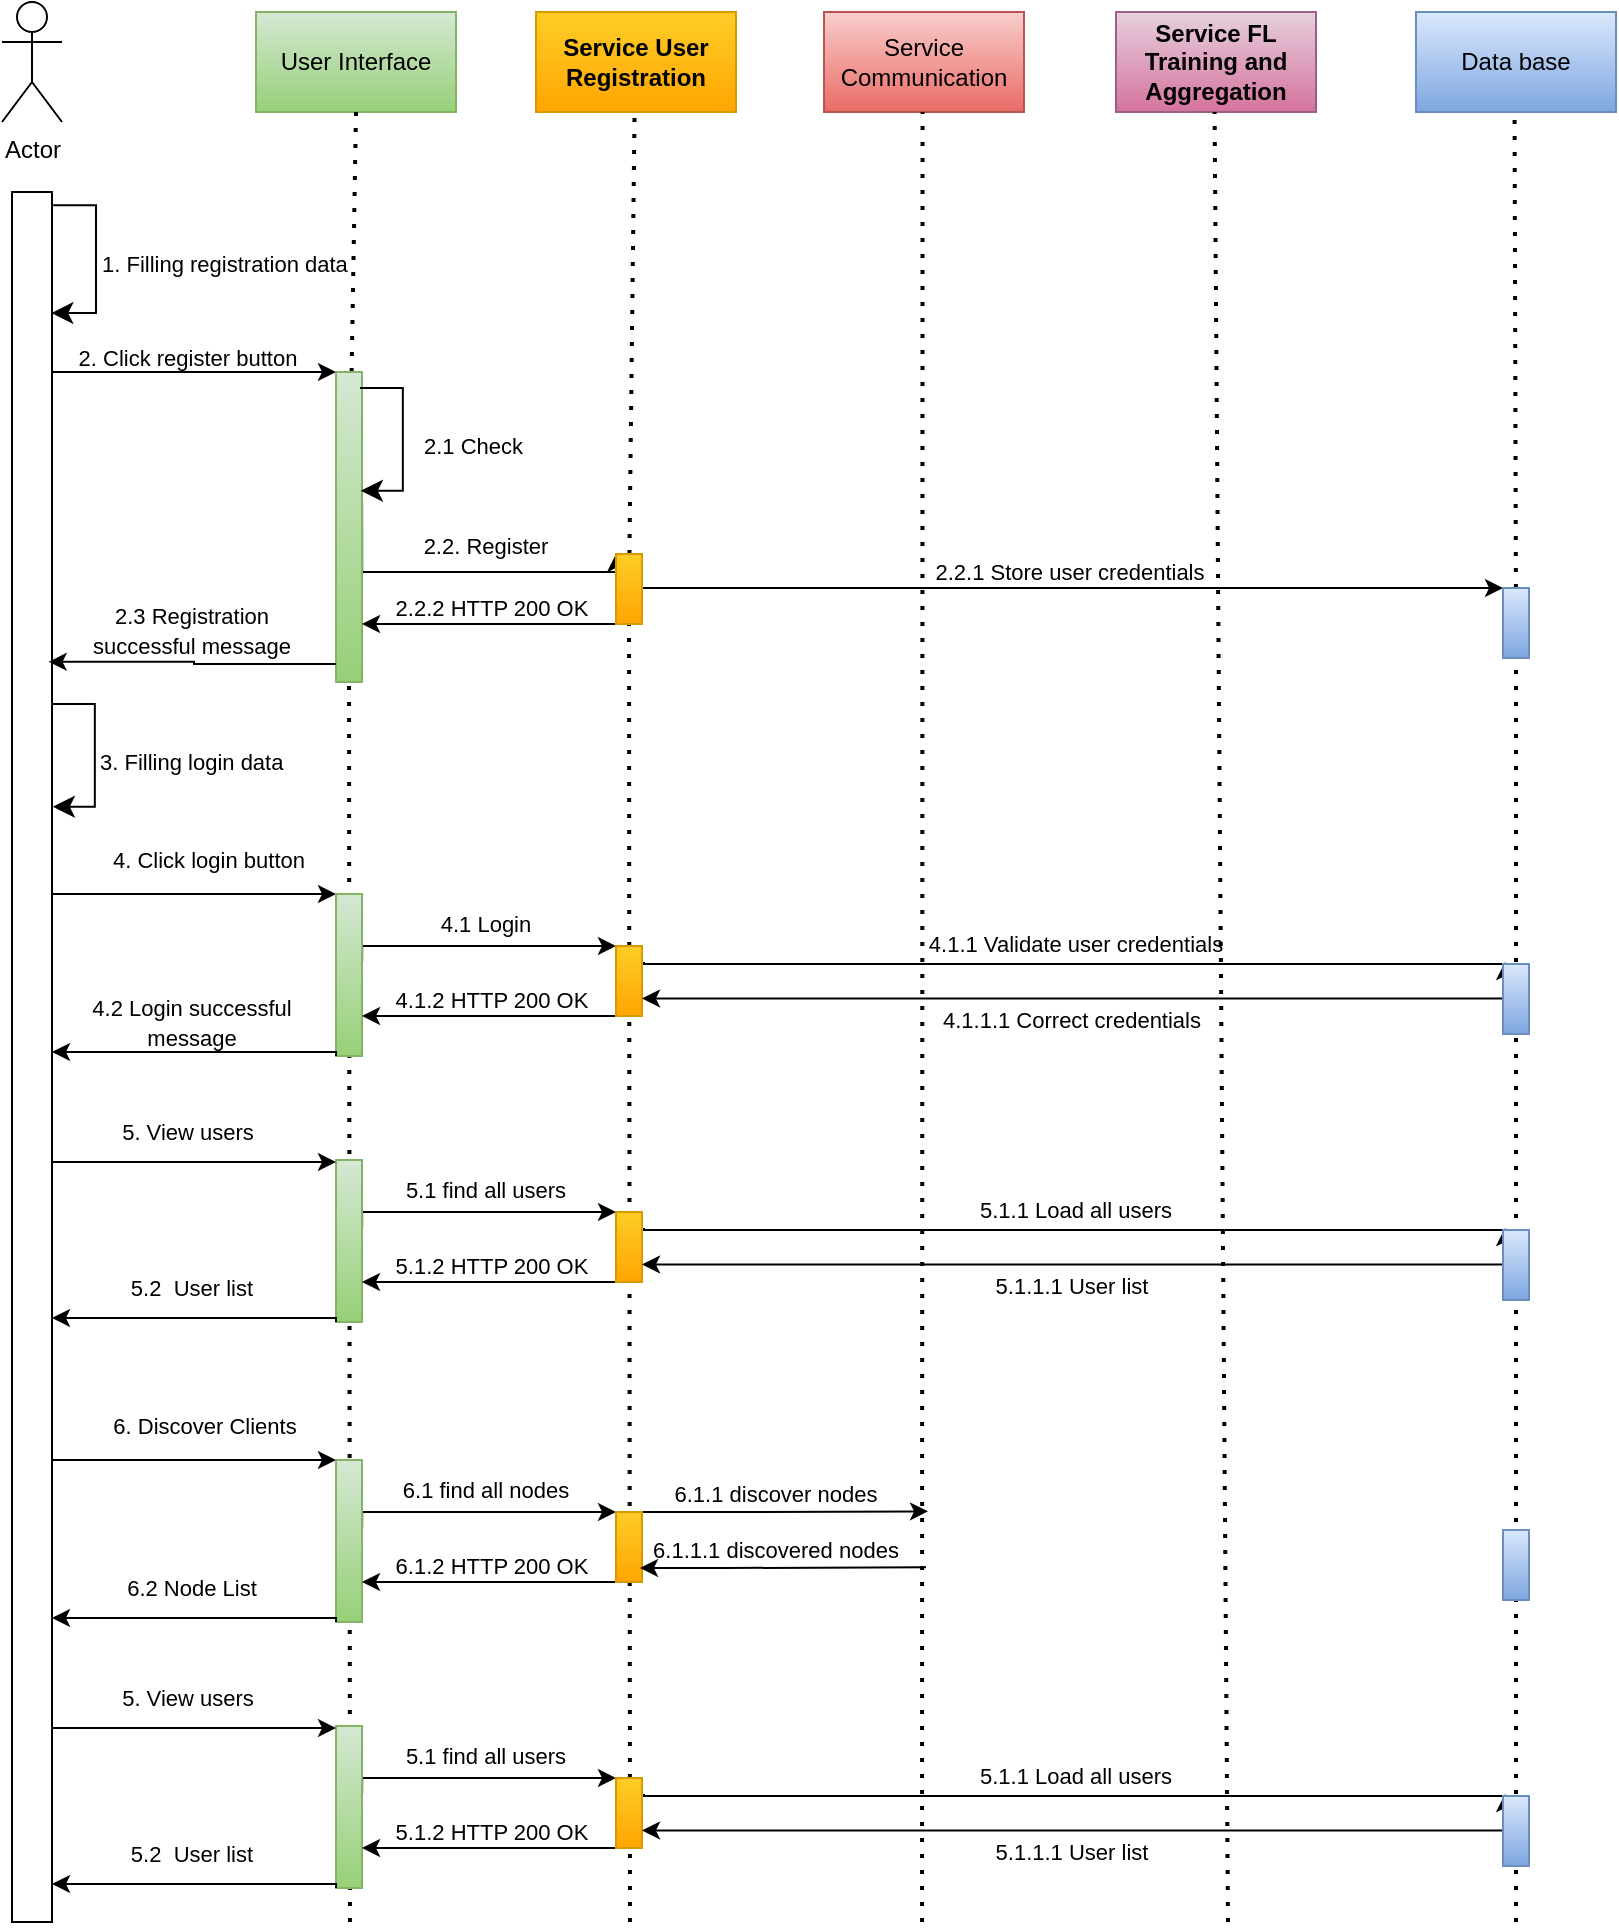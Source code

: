 <mxfile version="24.5.2" type="github">
  <diagram name="Page-1" id="lB4y-R3n_MX4Pxtum-g_">
    <mxGraphModel dx="983" dy="692" grid="1" gridSize="10" guides="1" tooltips="1" connect="1" arrows="1" fold="1" page="1" pageScale="1" pageWidth="827" pageHeight="1169" math="0" shadow="0">
      <root>
        <mxCell id="0" />
        <mxCell id="1" parent="0" />
        <mxCell id="1H_OqrdYLENw18_o_36x-1" value="User Interface" style="html=1;dashed=0;whiteSpace=wrap;fillColor=#d5e8d4;gradientColor=#97d077;strokeColor=#82b366;" vertex="1" parent="1">
          <mxGeometry x="134" y="5" width="100" height="50" as="geometry" />
        </mxCell>
        <mxCell id="1H_OqrdYLENw18_o_36x-2" value="&lt;b&gt;Service User Registration&lt;/b&gt;" style="html=1;dashed=0;whiteSpace=wrap;fillColor=#ffcd28;gradientColor=#ffa500;strokeColor=#d79b00;" vertex="1" parent="1">
          <mxGeometry x="274" y="5" width="100" height="50" as="geometry" />
        </mxCell>
        <mxCell id="1H_OqrdYLENw18_o_36x-3" value="Service Communication" style="html=1;dashed=0;whiteSpace=wrap;fillColor=#f8cecc;gradientColor=#ea6b66;strokeColor=#b85450;" vertex="1" parent="1">
          <mxGeometry x="418" y="5" width="100" height="50" as="geometry" />
        </mxCell>
        <mxCell id="1H_OqrdYLENw18_o_36x-4" value="&lt;b&gt;Service FL Training and Aggregation&lt;/b&gt;" style="html=1;dashed=0;whiteSpace=wrap;fillColor=#e6d0de;gradientColor=#d5739d;strokeColor=#996185;" vertex="1" parent="1">
          <mxGeometry x="564" y="5" width="100" height="50" as="geometry" />
        </mxCell>
        <mxCell id="1H_OqrdYLENw18_o_36x-5" value="Data base" style="html=1;dashed=0;whiteSpace=wrap;fillColor=#dae8fc;gradientColor=#7ea6e0;strokeColor=#6c8ebf;" vertex="1" parent="1">
          <mxGeometry x="714" y="5" width="100" height="50" as="geometry" />
        </mxCell>
        <mxCell id="1H_OqrdYLENw18_o_36x-6" value="Actor" style="shape=umlActor;verticalLabelPosition=bottom;verticalAlign=top;html=1;outlineConnect=0;" vertex="1" parent="1">
          <mxGeometry x="7" width="30" height="60" as="geometry" />
        </mxCell>
        <mxCell id="1H_OqrdYLENw18_o_36x-20" style="edgeStyle=orthogonalEdgeStyle;rounded=0;orthogonalLoop=1;jettySize=auto;html=1;exitX=1;exitY=0.25;exitDx=0;exitDy=0;entryX=0;entryY=0;entryDx=0;entryDy=0;" edge="1" parent="1" target="1H_OqrdYLENw18_o_36x-18">
          <mxGeometry relative="1" as="geometry">
            <mxPoint x="32.0" y="207.5" as="sourcePoint" />
            <Array as="points">
              <mxPoint x="32" y="185" />
            </Array>
          </mxGeometry>
        </mxCell>
        <mxCell id="1H_OqrdYLENw18_o_36x-8" value="" style="rounded=0;whiteSpace=wrap;html=1;" vertex="1" parent="1">
          <mxGeometry x="12" y="95" width="20" height="865" as="geometry" />
        </mxCell>
        <mxCell id="1H_OqrdYLENw18_o_36x-9" value="" style="endArrow=none;dashed=1;html=1;dashPattern=1 3;strokeWidth=2;rounded=0;entryX=0.5;entryY=1;entryDx=0;entryDy=0;" edge="1" parent="1" source="1H_OqrdYLENw18_o_36x-18" target="1H_OqrdYLENw18_o_36x-1">
          <mxGeometry width="50" height="50" relative="1" as="geometry">
            <mxPoint x="184" y="665" as="sourcePoint" />
            <mxPoint x="464" y="285" as="targetPoint" />
          </mxGeometry>
        </mxCell>
        <mxCell id="1H_OqrdYLENw18_o_36x-10" value="" style="endArrow=none;dashed=1;html=1;dashPattern=1 3;strokeWidth=2;rounded=0;entryX=0.5;entryY=1;entryDx=0;entryDy=0;" edge="1" parent="1" source="1H_OqrdYLENw18_o_36x-28">
          <mxGeometry width="50" height="50" relative="1" as="geometry">
            <mxPoint x="323.29" y="665" as="sourcePoint" />
            <mxPoint x="323.29" y="55" as="targetPoint" />
          </mxGeometry>
        </mxCell>
        <mxCell id="1H_OqrdYLENw18_o_36x-11" value="" style="endArrow=none;dashed=1;html=1;dashPattern=1 3;strokeWidth=2;rounded=0;entryX=0.5;entryY=1;entryDx=0;entryDy=0;" edge="1" parent="1">
          <mxGeometry width="50" height="50" relative="1" as="geometry">
            <mxPoint x="467" y="960" as="sourcePoint" />
            <mxPoint x="467.29" y="55" as="targetPoint" />
          </mxGeometry>
        </mxCell>
        <mxCell id="1H_OqrdYLENw18_o_36x-12" value="" style="endArrow=none;dashed=1;html=1;dashPattern=1 3;strokeWidth=2;rounded=0;entryX=0.5;entryY=1;entryDx=0;entryDy=0;" edge="1" parent="1">
          <mxGeometry width="50" height="50" relative="1" as="geometry">
            <mxPoint x="620" y="960" as="sourcePoint" />
            <mxPoint x="613.29" y="55" as="targetPoint" />
          </mxGeometry>
        </mxCell>
        <mxCell id="1H_OqrdYLENw18_o_36x-13" value="" style="endArrow=none;dashed=1;html=1;dashPattern=1 3;strokeWidth=2;rounded=0;entryX=0.5;entryY=1;entryDx=0;entryDy=0;" edge="1" parent="1" source="1H_OqrdYLENw18_o_36x-34">
          <mxGeometry width="50" height="50" relative="1" as="geometry">
            <mxPoint x="763.29" y="665" as="sourcePoint" />
            <mxPoint x="763.29" y="55" as="targetPoint" />
          </mxGeometry>
        </mxCell>
        <mxCell id="1H_OqrdYLENw18_o_36x-14" value="" style="edgeStyle=elbowEdgeStyle;elbow=horizontal;endArrow=classic;html=1;curved=0;rounded=0;endSize=8;startSize=8;exitX=1.029;exitY=0.045;exitDx=0;exitDy=0;exitPerimeter=0;entryX=0.983;entryY=0.07;entryDx=0;entryDy=0;entryPerimeter=0;" edge="1" parent="1" target="1H_OqrdYLENw18_o_36x-8">
          <mxGeometry width="50" height="50" relative="1" as="geometry">
            <mxPoint x="32.58" y="101.65" as="sourcePoint" />
            <mxPoint x="33" y="176" as="targetPoint" />
            <Array as="points">
              <mxPoint x="54" y="146" />
            </Array>
          </mxGeometry>
        </mxCell>
        <mxCell id="1H_OqrdYLENw18_o_36x-15" value="&lt;font style=&quot;font-size: 11px;&quot;&gt;1. Filling registration data&lt;/font&gt;" style="text;html=1;align=left;verticalAlign=middle;whiteSpace=wrap;rounded=0;" vertex="1" parent="1">
          <mxGeometry x="55" y="116" width="150" height="30" as="geometry" />
        </mxCell>
        <mxCell id="1H_OqrdYLENw18_o_36x-17" value="&lt;font style=&quot;font-size: 11px;&quot;&gt;2. Click register button&lt;/font&gt;" style="text;html=1;align=center;verticalAlign=middle;whiteSpace=wrap;rounded=0;" vertex="1" parent="1">
          <mxGeometry x="25" y="163" width="150" height="30" as="geometry" />
        </mxCell>
        <mxCell id="1H_OqrdYLENw18_o_36x-19" value="" style="endArrow=none;dashed=1;html=1;dashPattern=1 3;strokeWidth=2;rounded=0;entryX=0.5;entryY=1;entryDx=0;entryDy=0;" edge="1" parent="1" target="1H_OqrdYLENw18_o_36x-18">
          <mxGeometry width="50" height="50" relative="1" as="geometry">
            <mxPoint x="181" y="960" as="sourcePoint" />
            <mxPoint x="184" y="55" as="targetPoint" />
          </mxGeometry>
        </mxCell>
        <mxCell id="1H_OqrdYLENw18_o_36x-26" style="edgeStyle=orthogonalEdgeStyle;rounded=0;orthogonalLoop=1;jettySize=auto;html=1;entryX=0;entryY=0;entryDx=0;entryDy=0;exitX=1.005;exitY=0.421;exitDx=0;exitDy=0;exitPerimeter=0;" edge="1" parent="1" source="1H_OqrdYLENw18_o_36x-18" target="1H_OqrdYLENw18_o_36x-28">
          <mxGeometry relative="1" as="geometry">
            <mxPoint x="267" y="330" as="targetPoint" />
            <mxPoint x="194" y="285.059" as="sourcePoint" />
            <Array as="points">
              <mxPoint x="187" y="285" />
            </Array>
          </mxGeometry>
        </mxCell>
        <mxCell id="1H_OqrdYLENw18_o_36x-18" value="" style="rounded=0;whiteSpace=wrap;html=1;fillColor=#d5e8d4;gradientColor=#97d077;strokeColor=#82b366;" vertex="1" parent="1">
          <mxGeometry x="174" y="185" width="13" height="155" as="geometry" />
        </mxCell>
        <mxCell id="1H_OqrdYLENw18_o_36x-22" value="" style="edgeStyle=elbowEdgeStyle;elbow=horizontal;endArrow=classic;html=1;curved=0;rounded=0;endSize=8;startSize=8;exitX=1.029;exitY=0.045;exitDx=0;exitDy=0;exitPerimeter=0;entryX=1.047;entryY=0.101;entryDx=0;entryDy=0;entryPerimeter=0;" edge="1" parent="1">
          <mxGeometry width="50" height="50" relative="1" as="geometry">
            <mxPoint x="186.0" y="193.0" as="sourcePoint" />
            <mxPoint x="186.42" y="244.35" as="targetPoint" />
            <Array as="points">
              <mxPoint x="207.42" y="237.35" />
            </Array>
          </mxGeometry>
        </mxCell>
        <mxCell id="1H_OqrdYLENw18_o_36x-23" value="&lt;font style=&quot;font-size: 11px;&quot;&gt;2.1 Check&lt;/font&gt;" style="text;html=1;align=left;verticalAlign=middle;whiteSpace=wrap;rounded=0;" vertex="1" parent="1">
          <mxGeometry x="216.42" y="207.35" width="100.58" height="30" as="geometry" />
        </mxCell>
        <mxCell id="1H_OqrdYLENw18_o_36x-25" value="&lt;font style=&quot;font-size: 11px;&quot;&gt;2.2. Register&lt;/font&gt;" style="text;html=1;align=center;verticalAlign=middle;whiteSpace=wrap;rounded=0;" vertex="1" parent="1">
          <mxGeometry x="205" y="257" width="88" height="30" as="geometry" />
        </mxCell>
        <mxCell id="1H_OqrdYLENw18_o_36x-29" value="" style="endArrow=none;dashed=1;html=1;dashPattern=1 3;strokeWidth=2;rounded=0;entryX=0.5;entryY=1;entryDx=0;entryDy=0;" edge="1" parent="1" target="1H_OqrdYLENw18_o_36x-28">
          <mxGeometry width="50" height="50" relative="1" as="geometry">
            <mxPoint x="321" y="960" as="sourcePoint" />
            <mxPoint x="323.29" y="55" as="targetPoint" />
          </mxGeometry>
        </mxCell>
        <mxCell id="1H_OqrdYLENw18_o_36x-30" style="edgeStyle=orthogonalEdgeStyle;rounded=0;orthogonalLoop=1;jettySize=auto;html=1;exitX=0;exitY=1;exitDx=0;exitDy=0;" edge="1" parent="1" source="1H_OqrdYLENw18_o_36x-28">
          <mxGeometry relative="1" as="geometry">
            <mxPoint x="187" y="311" as="targetPoint" />
            <Array as="points">
              <mxPoint x="187" y="311" />
            </Array>
          </mxGeometry>
        </mxCell>
        <mxCell id="1H_OqrdYLENw18_o_36x-36" style="edgeStyle=orthogonalEdgeStyle;rounded=0;orthogonalLoop=1;jettySize=auto;html=1;entryX=0;entryY=0;entryDx=0;entryDy=0;" edge="1" parent="1" source="1H_OqrdYLENw18_o_36x-28" target="1H_OqrdYLENw18_o_36x-34">
          <mxGeometry relative="1" as="geometry">
            <Array as="points">
              <mxPoint x="758" y="294" />
            </Array>
          </mxGeometry>
        </mxCell>
        <mxCell id="1H_OqrdYLENw18_o_36x-28" value="" style="rounded=0;whiteSpace=wrap;html=1;fillColor=#ffcd28;strokeColor=#d79b00;gradientColor=#ffa500;" vertex="1" parent="1">
          <mxGeometry x="314" y="276" width="13" height="35" as="geometry" />
        </mxCell>
        <mxCell id="1H_OqrdYLENw18_o_36x-31" value="&lt;font style=&quot;font-size: 11px;&quot;&gt;2.2.2 HTTP 200 OK&lt;/font&gt;" style="text;html=1;align=center;verticalAlign=middle;whiteSpace=wrap;rounded=0;" vertex="1" parent="1">
          <mxGeometry x="202" y="288" width="100" height="30" as="geometry" />
        </mxCell>
        <mxCell id="1H_OqrdYLENw18_o_36x-35" value="" style="endArrow=none;dashed=1;html=1;dashPattern=1 3;strokeWidth=2;rounded=0;entryX=0.5;entryY=1;entryDx=0;entryDy=0;" edge="1" parent="1" target="1H_OqrdYLENw18_o_36x-34">
          <mxGeometry width="50" height="50" relative="1" as="geometry">
            <mxPoint x="764" y="960" as="sourcePoint" />
            <mxPoint x="763.29" y="55" as="targetPoint" />
          </mxGeometry>
        </mxCell>
        <mxCell id="1H_OqrdYLENw18_o_36x-34" value="" style="rounded=0;whiteSpace=wrap;html=1;fillColor=#dae8fc;strokeColor=#6c8ebf;gradientColor=#7ea6e0;" vertex="1" parent="1">
          <mxGeometry x="757.5" y="293" width="13" height="35" as="geometry" />
        </mxCell>
        <mxCell id="1H_OqrdYLENw18_o_36x-37" value="&lt;font style=&quot;font-size: 11px;&quot;&gt;2.2.1 Store user credentials&lt;/font&gt;" style="text;html=1;align=center;verticalAlign=middle;whiteSpace=wrap;rounded=0;" vertex="1" parent="1">
          <mxGeometry x="466" y="270" width="150" height="30" as="geometry" />
        </mxCell>
        <mxCell id="1H_OqrdYLENw18_o_36x-38" style="edgeStyle=orthogonalEdgeStyle;rounded=0;orthogonalLoop=1;jettySize=auto;html=1;exitX=0;exitY=1;exitDx=0;exitDy=0;entryX=0.917;entryY=0.282;entryDx=0;entryDy=0;entryPerimeter=0;" edge="1" parent="1">
          <mxGeometry relative="1" as="geometry">
            <mxPoint x="174" y="331" as="sourcePoint" />
            <mxPoint x="30.34" y="329.93" as="targetPoint" />
            <Array as="points">
              <mxPoint x="103" y="330" />
            </Array>
          </mxGeometry>
        </mxCell>
        <mxCell id="1H_OqrdYLENw18_o_36x-39" value="&lt;font style=&quot;font-size: 11px;&quot;&gt;2.3 Registration successful message&lt;/font&gt;" style="text;html=1;align=center;verticalAlign=middle;whiteSpace=wrap;rounded=0;" vertex="1" parent="1">
          <mxGeometry x="47" y="299" width="110" height="30" as="geometry" />
        </mxCell>
        <mxCell id="1H_OqrdYLENw18_o_36x-40" value="" style="edgeStyle=elbowEdgeStyle;elbow=horizontal;endArrow=classic;html=1;curved=0;rounded=0;endSize=8;startSize=8;exitX=1.029;exitY=0.045;exitDx=0;exitDy=0;exitPerimeter=0;entryX=1.047;entryY=0.101;entryDx=0;entryDy=0;entryPerimeter=0;" edge="1" parent="1">
          <mxGeometry width="50" height="50" relative="1" as="geometry">
            <mxPoint x="32.0" y="351.0" as="sourcePoint" />
            <mxPoint x="32.42" y="402.35" as="targetPoint" />
            <Array as="points">
              <mxPoint x="53.42" y="395.35" />
            </Array>
          </mxGeometry>
        </mxCell>
        <mxCell id="1H_OqrdYLENw18_o_36x-41" value="&lt;font style=&quot;font-size: 11px;&quot;&gt;3. Filling login data&lt;/font&gt;" style="text;html=1;align=left;verticalAlign=middle;whiteSpace=wrap;rounded=0;" vertex="1" parent="1">
          <mxGeometry x="54.42" y="365.35" width="150" height="30" as="geometry" />
        </mxCell>
        <mxCell id="1H_OqrdYLENw18_o_36x-72" style="edgeStyle=orthogonalEdgeStyle;rounded=0;orthogonalLoop=1;jettySize=auto;html=1;entryX=0;entryY=0;entryDx=0;entryDy=0;" edge="1" parent="1" target="1H_OqrdYLENw18_o_36x-75">
          <mxGeometry relative="1" as="geometry">
            <mxPoint x="32" y="446" as="sourcePoint" />
            <Array as="points">
              <mxPoint x="32" y="446" />
            </Array>
          </mxGeometry>
        </mxCell>
        <mxCell id="1H_OqrdYLENw18_o_36x-73" value="&lt;font style=&quot;font-size: 11px;&quot;&gt;4. Click login button&lt;/font&gt;" style="text;html=1;align=center;verticalAlign=middle;whiteSpace=wrap;rounded=0;" vertex="1" parent="1">
          <mxGeometry x="53" y="417" width="115" height="23" as="geometry" />
        </mxCell>
        <mxCell id="1H_OqrdYLENw18_o_36x-74" style="edgeStyle=orthogonalEdgeStyle;rounded=0;orthogonalLoop=1;jettySize=auto;html=1;entryX=0;entryY=0;entryDx=0;entryDy=0;exitX=1.005;exitY=0.421;exitDx=0;exitDy=0;exitPerimeter=0;" edge="1" parent="1" source="1H_OqrdYLENw18_o_36x-75" target="1H_OqrdYLENw18_o_36x-81">
          <mxGeometry relative="1" as="geometry">
            <mxPoint x="267" y="517" as="targetPoint" />
            <mxPoint x="194" y="472.059" as="sourcePoint" />
            <Array as="points">
              <mxPoint x="187" y="472" />
            </Array>
          </mxGeometry>
        </mxCell>
        <mxCell id="1H_OqrdYLENw18_o_36x-75" value="" style="rounded=0;whiteSpace=wrap;html=1;fillColor=#d5e8d4;gradientColor=#97d077;strokeColor=#82b366;" vertex="1" parent="1">
          <mxGeometry x="174" y="446" width="13" height="81" as="geometry" />
        </mxCell>
        <mxCell id="1H_OqrdYLENw18_o_36x-78" value="&lt;font style=&quot;font-size: 11px;&quot;&gt;4.1 Login&lt;/font&gt;" style="text;html=1;align=center;verticalAlign=middle;whiteSpace=wrap;rounded=0;" vertex="1" parent="1">
          <mxGeometry x="205" y="446" width="88" height="30" as="geometry" />
        </mxCell>
        <mxCell id="1H_OqrdYLENw18_o_36x-79" style="edgeStyle=orthogonalEdgeStyle;rounded=0;orthogonalLoop=1;jettySize=auto;html=1;exitX=0;exitY=1;exitDx=0;exitDy=0;" edge="1" parent="1" source="1H_OqrdYLENw18_o_36x-81">
          <mxGeometry relative="1" as="geometry">
            <mxPoint x="187" y="507" as="targetPoint" />
            <Array as="points">
              <mxPoint x="187" y="507" />
            </Array>
          </mxGeometry>
        </mxCell>
        <mxCell id="1H_OqrdYLENw18_o_36x-80" style="edgeStyle=orthogonalEdgeStyle;rounded=0;orthogonalLoop=1;jettySize=auto;html=1;entryX=0;entryY=0;entryDx=0;entryDy=0;" edge="1" parent="1">
          <mxGeometry relative="1" as="geometry">
            <Array as="points">
              <mxPoint x="759" y="481" />
            </Array>
            <mxPoint x="328" y="480" as="sourcePoint" />
            <mxPoint x="758.5" y="480" as="targetPoint" />
          </mxGeometry>
        </mxCell>
        <mxCell id="1H_OqrdYLENw18_o_36x-81" value="" style="rounded=0;whiteSpace=wrap;html=1;fillColor=#ffcd28;strokeColor=#d79b00;gradientColor=#ffa500;" vertex="1" parent="1">
          <mxGeometry x="314" y="472" width="13" height="35" as="geometry" />
        </mxCell>
        <mxCell id="1H_OqrdYLENw18_o_36x-82" value="&lt;font style=&quot;font-size: 11px;&quot;&gt;4.1.2 HTTP 200 OK&lt;/font&gt;" style="text;html=1;align=center;verticalAlign=middle;whiteSpace=wrap;rounded=0;" vertex="1" parent="1">
          <mxGeometry x="202" y="484" width="100" height="30" as="geometry" />
        </mxCell>
        <mxCell id="1H_OqrdYLENw18_o_36x-87" style="edgeStyle=orthogonalEdgeStyle;rounded=0;orthogonalLoop=1;jettySize=auto;html=1;exitX=0;exitY=1;exitDx=0;exitDy=0;entryX=1;entryY=0.75;entryDx=0;entryDy=0;" edge="1" parent="1" source="1H_OqrdYLENw18_o_36x-83" target="1H_OqrdYLENw18_o_36x-81">
          <mxGeometry relative="1" as="geometry">
            <Array as="points">
              <mxPoint x="758" y="498" />
            </Array>
          </mxGeometry>
        </mxCell>
        <mxCell id="1H_OqrdYLENw18_o_36x-83" value="" style="rounded=0;whiteSpace=wrap;html=1;fillColor=#dae8fc;strokeColor=#6c8ebf;gradientColor=#7ea6e0;" vertex="1" parent="1">
          <mxGeometry x="757.5" y="481" width="13" height="35" as="geometry" />
        </mxCell>
        <mxCell id="1H_OqrdYLENw18_o_36x-84" value="&lt;font style=&quot;font-size: 11px;&quot;&gt;4.1.1 Validate user credentials&lt;/font&gt;" style="text;html=1;align=center;verticalAlign=middle;whiteSpace=wrap;rounded=0;" vertex="1" parent="1">
          <mxGeometry x="469" y="456" width="150" height="30" as="geometry" />
        </mxCell>
        <mxCell id="1H_OqrdYLENw18_o_36x-85" style="edgeStyle=orthogonalEdgeStyle;rounded=0;orthogonalLoop=1;jettySize=auto;html=1;exitX=0;exitY=1;exitDx=0;exitDy=0;entryX=0.988;entryY=0.427;entryDx=0;entryDy=0;entryPerimeter=0;" edge="1" parent="1" source="1H_OqrdYLENw18_o_36x-75">
          <mxGeometry relative="1" as="geometry">
            <mxPoint x="32" y="525" as="targetPoint" />
            <Array as="points">
              <mxPoint x="174" y="525" />
            </Array>
          </mxGeometry>
        </mxCell>
        <mxCell id="1H_OqrdYLENw18_o_36x-86" value="&lt;font style=&quot;font-size: 11px;&quot;&gt;4.2 Login successful message&lt;/font&gt;" style="text;html=1;align=center;verticalAlign=middle;whiteSpace=wrap;rounded=0;" vertex="1" parent="1">
          <mxGeometry x="47" y="495" width="110" height="30" as="geometry" />
        </mxCell>
        <mxCell id="1H_OqrdYLENw18_o_36x-88" value="&lt;font style=&quot;font-size: 11px;&quot;&gt;4.1.1.1 Correct credentials&lt;/font&gt;" style="text;html=1;align=center;verticalAlign=middle;whiteSpace=wrap;rounded=0;" vertex="1" parent="1">
          <mxGeometry x="467" y="494" width="150" height="30" as="geometry" />
        </mxCell>
        <mxCell id="1H_OqrdYLENw18_o_36x-103" value="&lt;font style=&quot;font-size: 11px;&quot;&gt;5. View users&lt;/font&gt;" style="text;html=1;align=center;verticalAlign=middle;whiteSpace=wrap;rounded=0;" vertex="1" parent="1">
          <mxGeometry x="25" y="550" width="150" height="30" as="geometry" />
        </mxCell>
        <mxCell id="1H_OqrdYLENw18_o_36x-104" style="edgeStyle=orthogonalEdgeStyle;rounded=0;orthogonalLoop=1;jettySize=auto;html=1;entryX=0;entryY=0;entryDx=0;entryDy=0;exitX=1.005;exitY=0.421;exitDx=0;exitDy=0;exitPerimeter=0;" edge="1" parent="1" source="1H_OqrdYLENw18_o_36x-105" target="1H_OqrdYLENw18_o_36x-109">
          <mxGeometry relative="1" as="geometry">
            <mxPoint x="267" y="650" as="targetPoint" />
            <mxPoint x="194" y="605.059" as="sourcePoint" />
            <Array as="points">
              <mxPoint x="187" y="605" />
            </Array>
          </mxGeometry>
        </mxCell>
        <mxCell id="1H_OqrdYLENw18_o_36x-105" value="" style="rounded=0;whiteSpace=wrap;html=1;fillColor=#d5e8d4;gradientColor=#97d077;strokeColor=#82b366;" vertex="1" parent="1">
          <mxGeometry x="174" y="579" width="13" height="81" as="geometry" />
        </mxCell>
        <mxCell id="1H_OqrdYLENw18_o_36x-106" value="&lt;font style=&quot;font-size: 11px;&quot;&gt;5.1 find all users&lt;/font&gt;" style="text;html=1;align=center;verticalAlign=middle;whiteSpace=wrap;rounded=0;" vertex="1" parent="1">
          <mxGeometry x="205" y="579" width="88" height="30" as="geometry" />
        </mxCell>
        <mxCell id="1H_OqrdYLENw18_o_36x-107" style="edgeStyle=orthogonalEdgeStyle;rounded=0;orthogonalLoop=1;jettySize=auto;html=1;exitX=0;exitY=1;exitDx=0;exitDy=0;" edge="1" parent="1" source="1H_OqrdYLENw18_o_36x-109">
          <mxGeometry relative="1" as="geometry">
            <mxPoint x="187" y="640" as="targetPoint" />
            <Array as="points">
              <mxPoint x="187" y="640" />
            </Array>
          </mxGeometry>
        </mxCell>
        <mxCell id="1H_OqrdYLENw18_o_36x-108" style="edgeStyle=orthogonalEdgeStyle;rounded=0;orthogonalLoop=1;jettySize=auto;html=1;entryX=0;entryY=0;entryDx=0;entryDy=0;" edge="1" parent="1">
          <mxGeometry relative="1" as="geometry">
            <Array as="points">
              <mxPoint x="759" y="614" />
            </Array>
            <mxPoint x="328" y="613" as="sourcePoint" />
            <mxPoint x="758.5" y="613" as="targetPoint" />
          </mxGeometry>
        </mxCell>
        <mxCell id="1H_OqrdYLENw18_o_36x-109" value="" style="rounded=0;whiteSpace=wrap;html=1;fillColor=#ffcd28;strokeColor=#d79b00;gradientColor=#ffa500;" vertex="1" parent="1">
          <mxGeometry x="314" y="605" width="13" height="35" as="geometry" />
        </mxCell>
        <mxCell id="1H_OqrdYLENw18_o_36x-110" value="&lt;font style=&quot;font-size: 11px;&quot;&gt;5.1.2 HTTP 200 OK&lt;/font&gt;" style="text;html=1;align=center;verticalAlign=middle;whiteSpace=wrap;rounded=0;" vertex="1" parent="1">
          <mxGeometry x="202" y="617" width="100" height="30" as="geometry" />
        </mxCell>
        <mxCell id="1H_OqrdYLENw18_o_36x-111" style="edgeStyle=orthogonalEdgeStyle;rounded=0;orthogonalLoop=1;jettySize=auto;html=1;exitX=0;exitY=1;exitDx=0;exitDy=0;entryX=1;entryY=0.75;entryDx=0;entryDy=0;" edge="1" parent="1" source="1H_OqrdYLENw18_o_36x-112" target="1H_OqrdYLENw18_o_36x-109">
          <mxGeometry relative="1" as="geometry">
            <Array as="points">
              <mxPoint x="758" y="631" />
            </Array>
          </mxGeometry>
        </mxCell>
        <mxCell id="1H_OqrdYLENw18_o_36x-112" value="" style="rounded=0;whiteSpace=wrap;html=1;fillColor=#dae8fc;strokeColor=#6c8ebf;gradientColor=#7ea6e0;" vertex="1" parent="1">
          <mxGeometry x="757.5" y="614" width="13" height="35" as="geometry" />
        </mxCell>
        <mxCell id="1H_OqrdYLENw18_o_36x-113" value="&lt;font style=&quot;font-size: 11px;&quot;&gt;5.1.1 Load all users&lt;/font&gt;" style="text;html=1;align=center;verticalAlign=middle;whiteSpace=wrap;rounded=0;" vertex="1" parent="1">
          <mxGeometry x="469" y="589" width="150" height="30" as="geometry" />
        </mxCell>
        <mxCell id="1H_OqrdYLENw18_o_36x-114" style="edgeStyle=orthogonalEdgeStyle;rounded=0;orthogonalLoop=1;jettySize=auto;html=1;exitX=0;exitY=1;exitDx=0;exitDy=0;entryX=0.988;entryY=0.427;entryDx=0;entryDy=0;entryPerimeter=0;" edge="1" parent="1" source="1H_OqrdYLENw18_o_36x-105">
          <mxGeometry relative="1" as="geometry">
            <mxPoint x="32" y="658" as="targetPoint" />
            <Array as="points">
              <mxPoint x="174" y="658" />
            </Array>
          </mxGeometry>
        </mxCell>
        <mxCell id="1H_OqrdYLENw18_o_36x-115" value="&lt;font style=&quot;font-size: 11px;&quot;&gt;5.2&amp;nbsp; User list&lt;/font&gt;" style="text;html=1;align=center;verticalAlign=middle;whiteSpace=wrap;rounded=0;" vertex="1" parent="1">
          <mxGeometry x="47" y="628" width="110" height="30" as="geometry" />
        </mxCell>
        <mxCell id="1H_OqrdYLENw18_o_36x-116" value="&lt;font style=&quot;font-size: 11px;&quot;&gt;5.1.1.1 User list&lt;/font&gt;" style="text;html=1;align=center;verticalAlign=middle;whiteSpace=wrap;rounded=0;" vertex="1" parent="1">
          <mxGeometry x="467" y="627" width="150" height="30" as="geometry" />
        </mxCell>
        <mxCell id="1H_OqrdYLENw18_o_36x-117" style="edgeStyle=orthogonalEdgeStyle;rounded=0;orthogonalLoop=1;jettySize=auto;html=1;entryX=0;entryY=0;entryDx=0;entryDy=0;" edge="1" parent="1">
          <mxGeometry relative="1" as="geometry">
            <mxPoint x="32" y="580" as="sourcePoint" />
            <Array as="points">
              <mxPoint x="32" y="580" />
            </Array>
            <mxPoint x="174" y="580" as="targetPoint" />
          </mxGeometry>
        </mxCell>
        <mxCell id="1H_OqrdYLENw18_o_36x-118" style="edgeStyle=orthogonalEdgeStyle;rounded=0;orthogonalLoop=1;jettySize=auto;html=1;entryX=0;entryY=0;entryDx=0;entryDy=0;" edge="1" parent="1" target="1H_OqrdYLENw18_o_36x-121">
          <mxGeometry relative="1" as="geometry">
            <mxPoint x="32" y="729" as="sourcePoint" />
            <Array as="points">
              <mxPoint x="32" y="729" />
            </Array>
          </mxGeometry>
        </mxCell>
        <mxCell id="1H_OqrdYLENw18_o_36x-119" value="&lt;font style=&quot;font-size: 11px;&quot;&gt;6. Discover Clients&lt;/font&gt;" style="text;html=1;align=center;verticalAlign=middle;whiteSpace=wrap;rounded=0;" vertex="1" parent="1">
          <mxGeometry x="51" y="700" width="115" height="23" as="geometry" />
        </mxCell>
        <mxCell id="1H_OqrdYLENw18_o_36x-120" style="edgeStyle=orthogonalEdgeStyle;rounded=0;orthogonalLoop=1;jettySize=auto;html=1;entryX=0;entryY=0;entryDx=0;entryDy=0;exitX=1.005;exitY=0.421;exitDx=0;exitDy=0;exitPerimeter=0;" edge="1" parent="1" source="1H_OqrdYLENw18_o_36x-121" target="1H_OqrdYLENw18_o_36x-125">
          <mxGeometry relative="1" as="geometry">
            <mxPoint x="267" y="800" as="targetPoint" />
            <mxPoint x="194" y="755.059" as="sourcePoint" />
            <Array as="points">
              <mxPoint x="187" y="755" />
            </Array>
          </mxGeometry>
        </mxCell>
        <mxCell id="1H_OqrdYLENw18_o_36x-121" value="" style="rounded=0;whiteSpace=wrap;html=1;fillColor=#d5e8d4;gradientColor=#97d077;strokeColor=#82b366;" vertex="1" parent="1">
          <mxGeometry x="174" y="729" width="13" height="81" as="geometry" />
        </mxCell>
        <mxCell id="1H_OqrdYLENw18_o_36x-122" value="&lt;font style=&quot;font-size: 11px;&quot;&gt;6.1 find all nodes&lt;/font&gt;" style="text;html=1;align=center;verticalAlign=middle;whiteSpace=wrap;rounded=0;" vertex="1" parent="1">
          <mxGeometry x="205" y="729" width="88" height="30" as="geometry" />
        </mxCell>
        <mxCell id="1H_OqrdYLENw18_o_36x-123" style="edgeStyle=orthogonalEdgeStyle;rounded=0;orthogonalLoop=1;jettySize=auto;html=1;exitX=0;exitY=1;exitDx=0;exitDy=0;" edge="1" parent="1" source="1H_OqrdYLENw18_o_36x-125">
          <mxGeometry relative="1" as="geometry">
            <mxPoint x="187" y="790" as="targetPoint" />
            <Array as="points">
              <mxPoint x="187" y="790" />
            </Array>
          </mxGeometry>
        </mxCell>
        <mxCell id="1H_OqrdYLENw18_o_36x-153" style="edgeStyle=orthogonalEdgeStyle;rounded=0;orthogonalLoop=1;jettySize=auto;html=1;exitX=1;exitY=0;exitDx=0;exitDy=0;" edge="1" parent="1" source="1H_OqrdYLENw18_o_36x-125">
          <mxGeometry relative="1" as="geometry">
            <mxPoint x="470" y="754.667" as="targetPoint" />
            <Array as="points">
              <mxPoint x="370" y="755" />
              <mxPoint x="370" y="755" />
            </Array>
          </mxGeometry>
        </mxCell>
        <mxCell id="1H_OqrdYLENw18_o_36x-125" value="" style="rounded=0;whiteSpace=wrap;html=1;fillColor=#ffcd28;strokeColor=#d79b00;gradientColor=#ffa500;" vertex="1" parent="1">
          <mxGeometry x="314" y="755" width="13" height="35" as="geometry" />
        </mxCell>
        <mxCell id="1H_OqrdYLENw18_o_36x-126" value="&lt;font style=&quot;font-size: 11px;&quot;&gt;6.1.2 HTTP 200 OK&lt;/font&gt;" style="text;html=1;align=center;verticalAlign=middle;whiteSpace=wrap;rounded=0;" vertex="1" parent="1">
          <mxGeometry x="202" y="767" width="100" height="30" as="geometry" />
        </mxCell>
        <mxCell id="1H_OqrdYLENw18_o_36x-128" value="" style="rounded=0;whiteSpace=wrap;html=1;fillColor=#dae8fc;strokeColor=#6c8ebf;gradientColor=#7ea6e0;" vertex="1" parent="1">
          <mxGeometry x="757.5" y="764" width="13" height="35" as="geometry" />
        </mxCell>
        <mxCell id="1H_OqrdYLENw18_o_36x-130" style="edgeStyle=orthogonalEdgeStyle;rounded=0;orthogonalLoop=1;jettySize=auto;html=1;exitX=0;exitY=1;exitDx=0;exitDy=0;entryX=0.988;entryY=0.427;entryDx=0;entryDy=0;entryPerimeter=0;" edge="1" parent="1" source="1H_OqrdYLENw18_o_36x-121">
          <mxGeometry relative="1" as="geometry">
            <mxPoint x="32" y="808" as="targetPoint" />
            <Array as="points">
              <mxPoint x="174" y="808" />
            </Array>
          </mxGeometry>
        </mxCell>
        <mxCell id="1H_OqrdYLENw18_o_36x-131" value="&lt;font style=&quot;font-size: 11px;&quot;&gt;6.2 Node List&lt;/font&gt;" style="text;html=1;align=center;verticalAlign=middle;whiteSpace=wrap;rounded=0;" vertex="1" parent="1">
          <mxGeometry x="47" y="778" width="110" height="30" as="geometry" />
        </mxCell>
        <mxCell id="1H_OqrdYLENw18_o_36x-133" value="&lt;font style=&quot;font-size: 11px;&quot;&gt;5. View users&lt;/font&gt;" style="text;html=1;align=center;verticalAlign=middle;whiteSpace=wrap;rounded=0;" vertex="1" parent="1">
          <mxGeometry x="25" y="833" width="150" height="30" as="geometry" />
        </mxCell>
        <mxCell id="1H_OqrdYLENw18_o_36x-134" style="edgeStyle=orthogonalEdgeStyle;rounded=0;orthogonalLoop=1;jettySize=auto;html=1;entryX=0;entryY=0;entryDx=0;entryDy=0;exitX=1.005;exitY=0.421;exitDx=0;exitDy=0;exitPerimeter=0;" edge="1" parent="1" source="1H_OqrdYLENw18_o_36x-135" target="1H_OqrdYLENw18_o_36x-139">
          <mxGeometry relative="1" as="geometry">
            <mxPoint x="267" y="933" as="targetPoint" />
            <mxPoint x="194" y="888.059" as="sourcePoint" />
            <Array as="points">
              <mxPoint x="187" y="888" />
            </Array>
          </mxGeometry>
        </mxCell>
        <mxCell id="1H_OqrdYLENw18_o_36x-135" value="" style="rounded=0;whiteSpace=wrap;html=1;fillColor=#d5e8d4;gradientColor=#97d077;strokeColor=#82b366;" vertex="1" parent="1">
          <mxGeometry x="174" y="862" width="13" height="81" as="geometry" />
        </mxCell>
        <mxCell id="1H_OqrdYLENw18_o_36x-136" value="&lt;font style=&quot;font-size: 11px;&quot;&gt;5.1 find all users&lt;/font&gt;" style="text;html=1;align=center;verticalAlign=middle;whiteSpace=wrap;rounded=0;" vertex="1" parent="1">
          <mxGeometry x="205" y="862" width="88" height="30" as="geometry" />
        </mxCell>
        <mxCell id="1H_OqrdYLENw18_o_36x-137" style="edgeStyle=orthogonalEdgeStyle;rounded=0;orthogonalLoop=1;jettySize=auto;html=1;exitX=0;exitY=1;exitDx=0;exitDy=0;" edge="1" parent="1" source="1H_OqrdYLENw18_o_36x-139">
          <mxGeometry relative="1" as="geometry">
            <mxPoint x="187" y="923" as="targetPoint" />
            <Array as="points">
              <mxPoint x="187" y="923" />
            </Array>
          </mxGeometry>
        </mxCell>
        <mxCell id="1H_OqrdYLENw18_o_36x-138" style="edgeStyle=orthogonalEdgeStyle;rounded=0;orthogonalLoop=1;jettySize=auto;html=1;entryX=0;entryY=0;entryDx=0;entryDy=0;" edge="1" parent="1">
          <mxGeometry relative="1" as="geometry">
            <Array as="points">
              <mxPoint x="759" y="897" />
            </Array>
            <mxPoint x="328" y="896" as="sourcePoint" />
            <mxPoint x="758.5" y="896" as="targetPoint" />
          </mxGeometry>
        </mxCell>
        <mxCell id="1H_OqrdYLENw18_o_36x-139" value="" style="rounded=0;whiteSpace=wrap;html=1;fillColor=#ffcd28;strokeColor=#d79b00;gradientColor=#ffa500;" vertex="1" parent="1">
          <mxGeometry x="314" y="888" width="13" height="35" as="geometry" />
        </mxCell>
        <mxCell id="1H_OqrdYLENw18_o_36x-140" value="&lt;font style=&quot;font-size: 11px;&quot;&gt;5.1.2 HTTP 200 OK&lt;/font&gt;" style="text;html=1;align=center;verticalAlign=middle;whiteSpace=wrap;rounded=0;" vertex="1" parent="1">
          <mxGeometry x="202" y="900" width="100" height="30" as="geometry" />
        </mxCell>
        <mxCell id="1H_OqrdYLENw18_o_36x-141" style="edgeStyle=orthogonalEdgeStyle;rounded=0;orthogonalLoop=1;jettySize=auto;html=1;exitX=0;exitY=1;exitDx=0;exitDy=0;entryX=1;entryY=0.75;entryDx=0;entryDy=0;" edge="1" parent="1" source="1H_OqrdYLENw18_o_36x-142" target="1H_OqrdYLENw18_o_36x-139">
          <mxGeometry relative="1" as="geometry">
            <Array as="points">
              <mxPoint x="758" y="914" />
            </Array>
          </mxGeometry>
        </mxCell>
        <mxCell id="1H_OqrdYLENw18_o_36x-142" value="" style="rounded=0;whiteSpace=wrap;html=1;fillColor=#dae8fc;strokeColor=#6c8ebf;gradientColor=#7ea6e0;" vertex="1" parent="1">
          <mxGeometry x="757.5" y="897" width="13" height="35" as="geometry" />
        </mxCell>
        <mxCell id="1H_OqrdYLENw18_o_36x-143" value="&lt;font style=&quot;font-size: 11px;&quot;&gt;5.1.1 Load all users&lt;/font&gt;" style="text;html=1;align=center;verticalAlign=middle;whiteSpace=wrap;rounded=0;" vertex="1" parent="1">
          <mxGeometry x="469" y="872" width="150" height="30" as="geometry" />
        </mxCell>
        <mxCell id="1H_OqrdYLENw18_o_36x-144" style="edgeStyle=orthogonalEdgeStyle;rounded=0;orthogonalLoop=1;jettySize=auto;html=1;exitX=0;exitY=1;exitDx=0;exitDy=0;entryX=0.988;entryY=0.427;entryDx=0;entryDy=0;entryPerimeter=0;" edge="1" parent="1" source="1H_OqrdYLENw18_o_36x-135">
          <mxGeometry relative="1" as="geometry">
            <mxPoint x="32" y="941" as="targetPoint" />
            <Array as="points">
              <mxPoint x="174" y="941" />
            </Array>
          </mxGeometry>
        </mxCell>
        <mxCell id="1H_OqrdYLENw18_o_36x-145" value="&lt;font style=&quot;font-size: 11px;&quot;&gt;5.2&amp;nbsp; User list&lt;/font&gt;" style="text;html=1;align=center;verticalAlign=middle;whiteSpace=wrap;rounded=0;" vertex="1" parent="1">
          <mxGeometry x="47" y="911" width="110" height="30" as="geometry" />
        </mxCell>
        <mxCell id="1H_OqrdYLENw18_o_36x-146" value="&lt;font style=&quot;font-size: 11px;&quot;&gt;5.1.1.1 User list&lt;/font&gt;" style="text;html=1;align=center;verticalAlign=middle;whiteSpace=wrap;rounded=0;" vertex="1" parent="1">
          <mxGeometry x="467" y="910" width="150" height="30" as="geometry" />
        </mxCell>
        <mxCell id="1H_OqrdYLENw18_o_36x-147" style="edgeStyle=orthogonalEdgeStyle;rounded=0;orthogonalLoop=1;jettySize=auto;html=1;entryX=0;entryY=0;entryDx=0;entryDy=0;" edge="1" parent="1">
          <mxGeometry relative="1" as="geometry">
            <mxPoint x="32" y="863" as="sourcePoint" />
            <Array as="points">
              <mxPoint x="32" y="863" />
            </Array>
            <mxPoint x="174" y="863" as="targetPoint" />
          </mxGeometry>
        </mxCell>
        <mxCell id="1H_OqrdYLENw18_o_36x-154" value="&lt;font style=&quot;font-size: 11px;&quot;&gt;6.1.1 discover nodes&lt;/font&gt;" style="text;html=1;align=center;verticalAlign=middle;whiteSpace=wrap;rounded=0;" vertex="1" parent="1">
          <mxGeometry x="319" y="731" width="150" height="30" as="geometry" />
        </mxCell>
        <mxCell id="1H_OqrdYLENw18_o_36x-155" style="edgeStyle=orthogonalEdgeStyle;rounded=0;orthogonalLoop=1;jettySize=auto;html=1;exitX=1;exitY=0;exitDx=0;exitDy=0;startArrow=classic;startFill=1;endArrow=none;endFill=0;" edge="1" parent="1">
          <mxGeometry relative="1" as="geometry">
            <mxPoint x="469" y="782.667" as="targetPoint" />
            <Array as="points">
              <mxPoint x="369" y="783" />
              <mxPoint x="369" y="783" />
            </Array>
            <mxPoint x="326" y="783" as="sourcePoint" />
          </mxGeometry>
        </mxCell>
        <mxCell id="1H_OqrdYLENw18_o_36x-157" value="&lt;font style=&quot;font-size: 11px;&quot;&gt;6.1.1.1 discovered nodes&lt;/font&gt;" style="text;html=1;align=center;verticalAlign=middle;whiteSpace=wrap;rounded=0;" vertex="1" parent="1">
          <mxGeometry x="319" y="759" width="150" height="30" as="geometry" />
        </mxCell>
      </root>
    </mxGraphModel>
  </diagram>
</mxfile>
